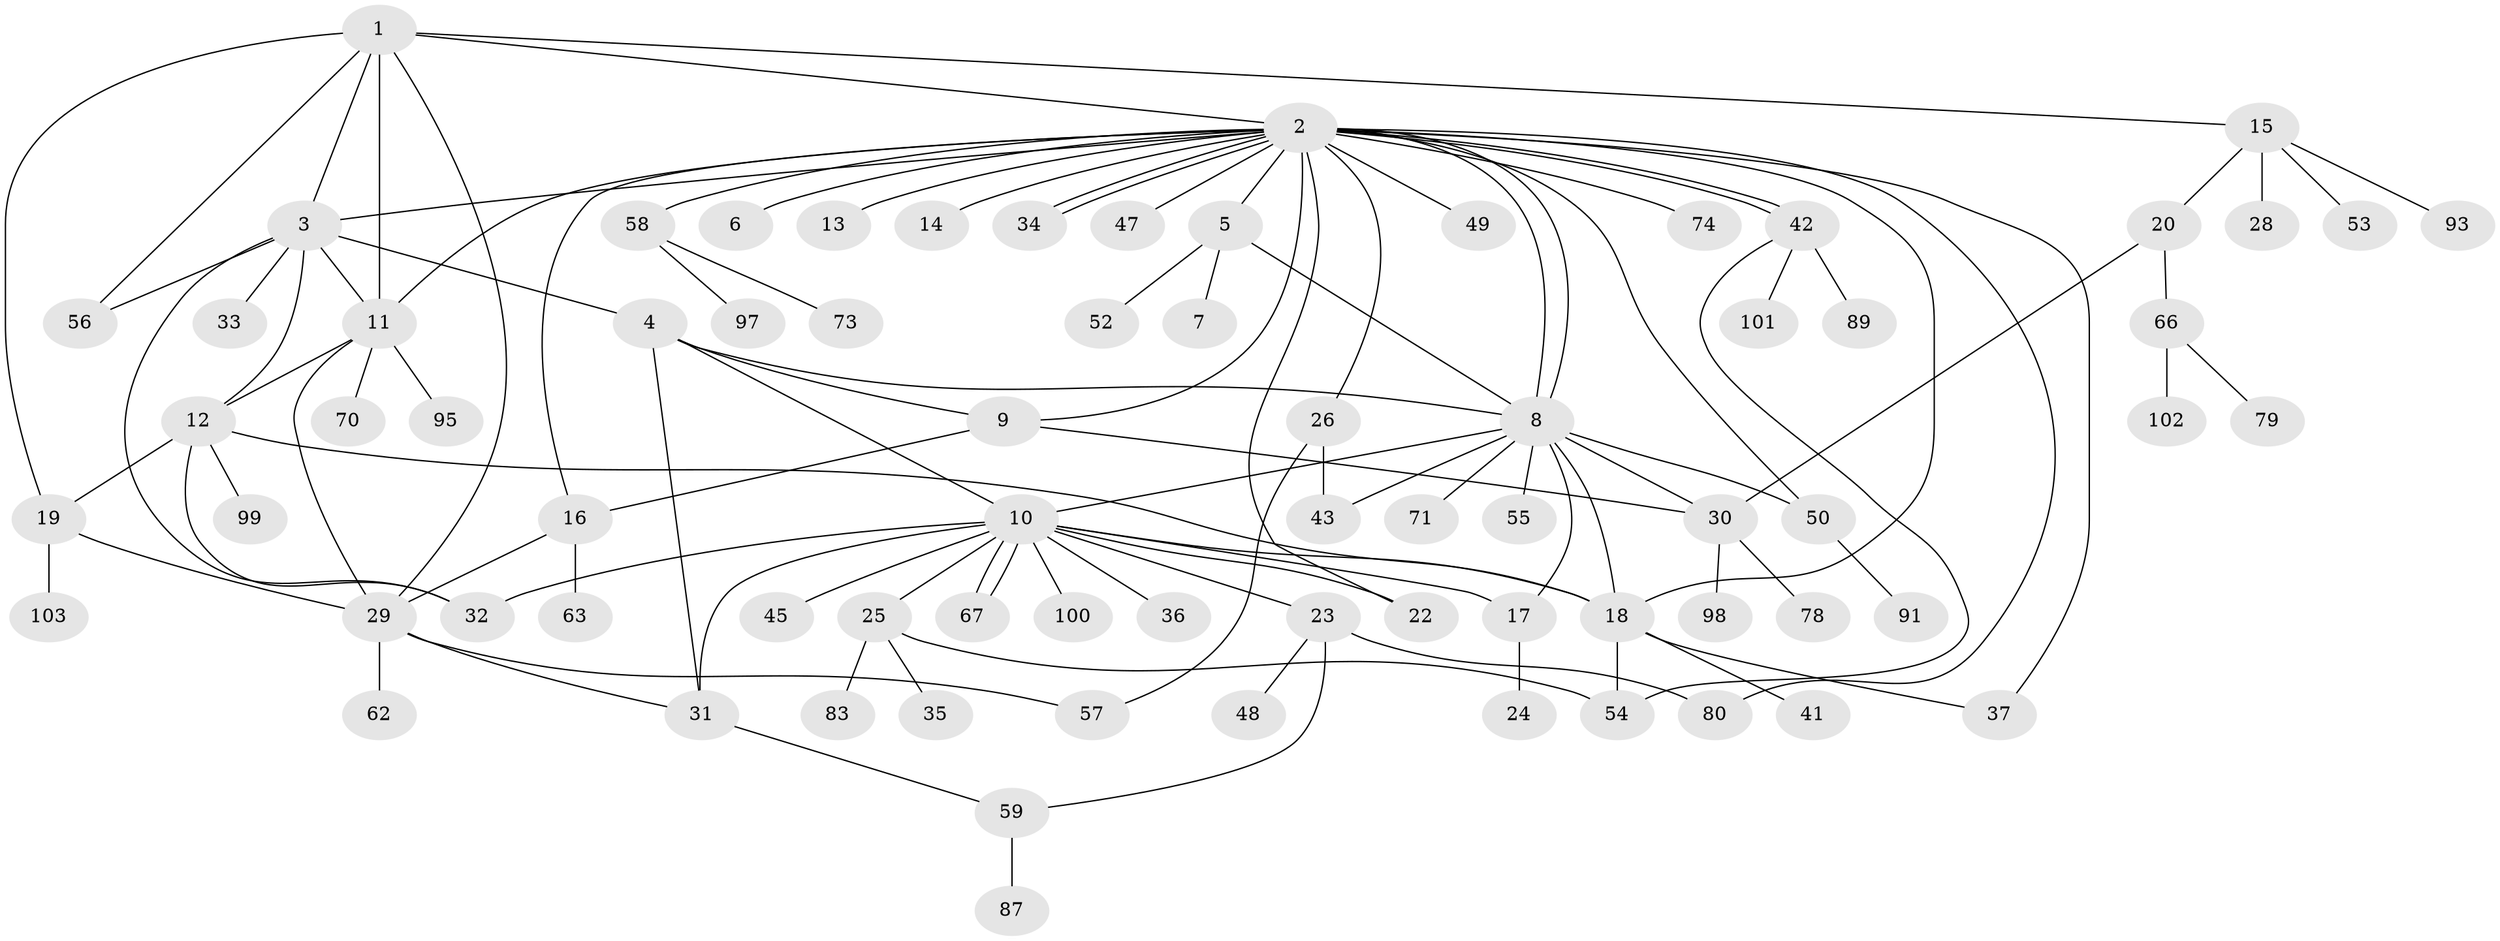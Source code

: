 // Generated by graph-tools (version 1.1) at 2025/23/03/03/25 07:23:55]
// undirected, 75 vertices, 111 edges
graph export_dot {
graph [start="1"]
  node [color=gray90,style=filled];
  1 [super="+27"];
  2 [super="+21"];
  3 [super="+39"];
  4 [super="+61"];
  5;
  6;
  7;
  8 [super="+51"];
  9 [super="+46"];
  10 [super="+68"];
  11 [super="+72"];
  12 [super="+81"];
  13;
  14 [super="+84"];
  15 [super="+69"];
  16;
  17 [super="+38"];
  18 [super="+44"];
  19 [super="+40"];
  20 [super="+90"];
  22 [super="+85"];
  23 [super="+92"];
  24;
  25;
  26 [super="+96"];
  28;
  29 [super="+60"];
  30 [super="+75"];
  31;
  32;
  33;
  34 [super="+94"];
  35;
  36;
  37 [super="+86"];
  41;
  42 [super="+76"];
  43;
  45;
  47;
  48;
  49;
  50 [super="+82"];
  52;
  53;
  54 [super="+65"];
  55;
  56;
  57 [super="+64"];
  58;
  59 [super="+88"];
  62;
  63;
  66 [super="+77"];
  67;
  70;
  71;
  73;
  74;
  78;
  79;
  80;
  83;
  87;
  89;
  91;
  93;
  95;
  97;
  98;
  99;
  100;
  101;
  102;
  103;
  1 -- 2;
  1 -- 3;
  1 -- 11;
  1 -- 15;
  1 -- 19;
  1 -- 29;
  1 -- 56;
  2 -- 3;
  2 -- 5;
  2 -- 6;
  2 -- 8;
  2 -- 8;
  2 -- 9;
  2 -- 11;
  2 -- 13;
  2 -- 14;
  2 -- 16;
  2 -- 18;
  2 -- 22;
  2 -- 34;
  2 -- 34;
  2 -- 37;
  2 -- 42;
  2 -- 42;
  2 -- 49;
  2 -- 50;
  2 -- 58;
  2 -- 74;
  2 -- 80;
  2 -- 26;
  2 -- 47;
  3 -- 4;
  3 -- 12;
  3 -- 32;
  3 -- 33;
  3 -- 56;
  3 -- 11;
  4 -- 8;
  4 -- 9;
  4 -- 10;
  4 -- 31;
  5 -- 7;
  5 -- 8;
  5 -- 52;
  8 -- 17;
  8 -- 30;
  8 -- 43;
  8 -- 50;
  8 -- 55;
  8 -- 71;
  8 -- 10;
  8 -- 18;
  9 -- 16;
  9 -- 30;
  10 -- 18 [weight=2];
  10 -- 22;
  10 -- 23;
  10 -- 25;
  10 -- 31 [weight=2];
  10 -- 32;
  10 -- 36;
  10 -- 45;
  10 -- 67;
  10 -- 67;
  10 -- 100;
  10 -- 17;
  11 -- 70;
  11 -- 95;
  11 -- 12;
  11 -- 29;
  12 -- 32;
  12 -- 18;
  12 -- 19;
  12 -- 99;
  15 -- 20;
  15 -- 28;
  15 -- 53;
  15 -- 93;
  16 -- 29;
  16 -- 63;
  17 -- 24;
  18 -- 41;
  18 -- 54;
  18 -- 37;
  19 -- 29;
  19 -- 103;
  20 -- 30;
  20 -- 66;
  23 -- 48;
  23 -- 80;
  23 -- 59;
  25 -- 35;
  25 -- 83;
  25 -- 54;
  26 -- 57;
  26 -- 43;
  29 -- 57;
  29 -- 62;
  29 -- 31;
  30 -- 98;
  30 -- 78;
  31 -- 59;
  42 -- 54;
  42 -- 89;
  42 -- 101;
  50 -- 91;
  58 -- 73;
  58 -- 97;
  59 -- 87;
  66 -- 79;
  66 -- 102;
}
